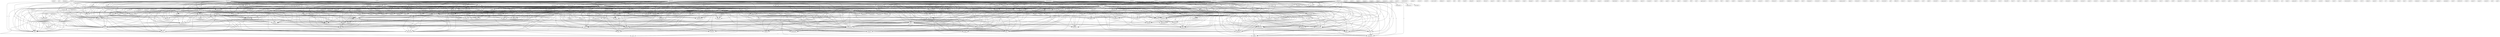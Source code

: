 digraph G {
  spring [ label="spring(1)" ];
  ee [ label="ee(1)" ];
  decision [ label="decision(1)" ];
  population [ label="population(5)" ];
  communal [ label="communal(1)" ];
  cause [ label="cause(1)" ];
  compete [ label="compete(1)" ];
  poverty [ label="poverty(1)" ];
  trade [ label="trade(1)" ];
  lost [ label="lost(2)" ];
  commerce [ label="commerce(1)" ];
  wear [ label="wear(1)" ];
  property [ label="property(2)" ];
  massacred [ label="massacred(2)" ];
  despair [ label="despair(1)" ];
  anything [ label="anything(1)" ];
  returned [ label="returned(1)" ];
  numbering [ label="numbering(1)" ];
  church [ label="church(2)" ];
  power [ label="power(1)" ];
  height [ label="height(1)" ];
  banque [ label="banque(1)" ];
  escape [ label="escape(1)" ];
  refuge [ label="refuge(1)" ];
  contrary [ label="contrary(1)" ];
  rose [ label="rose(1)" ];
  moise [ label="moise(1)" ];
  greece [ label="greece(14)" ];
  nationalism [ label="nationalism(2)" ];
  occupied [ label="occupied(1)" ];
  forced [ label="forced(1)" ];
  suffered [ label="suffered(2)" ];
  flooding [ label="flooding(1)" ];
  territory [ label="territory(3)" ];
  received [ label="received(2)" ];
  turks [ label="turks(1)" ];
  rule [ label="rule(5)" ];
  de [ label="de(2)" ];
  massacre [ label="massacre(3)" ];
  age [ label="age(1)" ];
  system [ label="system(2)" ];
  nd [ label="nd(1)" ];
  war [ label="war(4)" ];
  ix [ label="ix(1)" ];
  paragraph [ label="paragraph(4)" ];
  support [ label="support(2)" ];
  join [ label="join(1)" ];
  went [ label="went(3)" ];
  century [ label="century(13)" ];
  paper [ label="paper(1)" ];
  survived [ label="survived(4)" ];
  emigrate [ label="emigrate(2)" ];
  add [ label="add(1)" ];
  remained [ label="remained(2)" ];
  resist [ label="resist(1)" ];
  la [ label="la(2)" ];
  histoire [ label="histoire(1)" ];
  remainder [ label="remainder(1)" ];
  period [ label="period(1)" ];
  joined [ label="joined(1)" ];
  page [ label="page(10)" ];
  dissertation [ label="dissertation(2)" ];
  read [ label="read(1)" ];
  time [ label="time(2)" ];
  pp [ label="pp(2)" ];
  servir [ label="servir(1)" ];
  edn [ label="edn(1)" ];
  ibid [ label="ibid(5)" ];
  result [ label="result(2)" ];
  hope [ label="hope(1)" ];
  dream [ label="dream(1)" ];
  kingdom [ label="kingdom(1)" ];
  union [ label="union(1)" ];
  persecution [ label="persecution(5)" ];
  effort [ label="effort(1)" ];
  subscription [ label="subscription(1)" ];
  making [ label="making(1)" ];
  army [ label="army(3)" ];
  part [ label="part(1)" ];
  exterminate [ label="exterminate(1)" ];
  bulk [ label="bulk(1)" ];
  leadership [ label="leadership(2)" ];
  took [ label="took(1)" ];
  annihilated [ label="annihilated(1)" ];
  achieve [ label="achieve(1)" ];
  moved [ label="moved(1)" ];
  resurrected [ label="resurrected(1)" ];
  defense [ label="defense(1)" ];
  speros [ label="speros(1)" ];
  invading [ label="invading(1)" ];
  anguish [ label="anguish(1)" ];
  revolting [ label="revolting(1)" ];
  fate [ label="fate(2)" ];
  integrity [ label="integrity(1)" ];
  emergent [ label="emergent(1)" ];
  independence [ label="independence(6)" ];
  dispersal [ label="dispersal(1)" ];
  destroy [ label="destroy(1)" ];
  nationalist [ label="nationalist(3)" ];
  truth [ label="truth(1)" ];
  genocide [ label="genocide(3)" ];
  entry [ label="entry(1)" ];
  resulted [ label="resulted(2)" ];
  achieved [ label="achieved(1)" ];
  self [ label="self(2)" ];
  impression [ label="impression(1)" ];
  fear [ label="fear(1)" ];
  slaughter [ label="slaughter(2)" ];
  cover [ label="cover(1)" ];
  kind [ label="kind(1)" ];
  past [ label="past(2)" ];
  identity [ label="identity(1)" ];
  sfu [ label="sfu(2)" ];
  orthodox [ label="orthodox(3)" ];
  dominated [ label="dominated(1)" ];
  superiority [ label="superiority(1)" ];
  provided [ label="provided(1)" ];
  fortified [ label="fortified(1)" ];
  invited [ label="invited(1)" ];
  flock [ label="flock(1)" ];
  hatred [ label="hatred(2)" ];
  pressure [ label="pressure(1)" ];
  invade [ label="invade(1)" ];
  intervention [ label="intervention(1)" ];
  emphasized [ label="emphasized(1)" ];
  achievement [ label="achievement(1)" ];
  name [ label="name(1)" ];
  pursuit [ label="pursuit(1)" ];
  stimulated [ label="stimulated(2)" ];
  movement [ label="movement(3)" ];
  fact [ label="fact(2)" ];
  millet [ label="millet(1)" ];
  save [ label="save(1)" ];
  hierarchy [ label="hierarchy(1)" ];
  success [ label="success(1)" ];
  left [ label="left(1)" ];
  closed [ label="closed(1)" ];
  ishmael [ label="ishmael(1)" ];
  improve [ label="improve(1)" ];
  alliance [ label="alliance(1)" ];
  yitzchak [ label="yitzchak(3)" ];
  er [ label="er(1)" ];
  samos [ label="samos(1)" ];
  used [ label="used(1)" ];
  instigate [ label="instigate(1)" ];
  rebellion [ label="rebellion(1)" ];
  week [ label="week(1)" ];
  leake [ label="leake(1)" ];
  thrace [ label="thrace(1)" ];
  galante [ label="galante(1)" ];
  end [ label="end(1)" ];
  tripolizza [ label="tripolizza(1)" ];
  ottoman [ label="ottoman(1)" ];
  developed [ label="developed(1)" ];
  fled [ label="fled(3)" ];
  conquest [ label="conquest(1)" ];
  administration [ label="administration(2)" ];
  inclusion [ label="inclusion(1)" ];
  disintegration [ label="disintegration(1)" ];
  scale [ label="scale(1)" ];
  association [ label="association(1)" ];
  rise [ label="rise(1)" ];
  protection [ label="protection(1)" ];
  revolution [ label="revolution(7)" ];
  help [ label="help(1)" ];
  safety [ label="safety(2)" ];
  mainland [ label="mainland(1)" ];
  drive [ label="drive(1)" ];
  settle [ label="settle(1)" ];
  carried [ label="carried(2)" ];
  one [ label="one(2)" ];
  hysteria [ label="hysteria(1)" ];
  landed [ label="landed(1)" ];
  libel [ label="libel(1)" ];
  came [ label="came(1)" ];
  town [ label="town(2)" ];
  respite [ label="respite(1)" ];
  blood [ label="blood(2)" ];
  island [ label="island(4)" ];
  exodus [ label="exodus(1)" ];
  find [ label="find(1)" ];
  life [ label="life(1)" ];
  virgin [ label="virgin(1)" ];
  damage [ label="damage(1)" ];
  soul [ label="soul(1)" ];
  corinthos [ label="corinthos(1)" ];
  pearl [ label="pearl(2)" ];
  prosperity [ label="prosperity(1)" ];
  ritual [ label="ritual(1)" ];
  repression [ label="repression(1)" ];
  victim [ label="victim(1)" ];
  arrived [ label="arrived(1)" ];
  southeastern [ label="southeastern(1)" ];
  influence [ label="influence(1)" ];
  janina [ label="janina(1)" ];
  concluded [ label="concluded(1)" ];
  corfu [ label="corfu(5)" ];
  peace [ label="peace(1)" ];
  murder [ label="murder(1)" ];
  revival [ label="revival(1)" ];
  lived [ label="lived(1)" ];
  hayehudim [ label="hayehudim(1)" ];
  isaac [ label="isaac(1)" ];
  ecole [ label="ecole(1)" ];
  secondaire [ label="secondaire(1)" ];
  epirus [ label="epirus(1)" ];
  occasion [ label="occasion(1)" ];
  desperation [ label="desperation(1)" ];
  come [ label="come(1)" ];
  vidin [ label="vidin(1)" ];
  today [ label="today(2)" ];
  exists [ label="exists(1)" ];
  explosion [ label="explosion(1)" ];
  game [ label="game(1)" ];
  athens [ label="athens(3)" ];
  burial [ label="burial(1)" ];
  ass [ label="ass(1)" ];
  sang [ label="sang(1)" ];
  ordered [ label="ordered(1)" ];
  work [ label="work(1)" ];
  regarded [ label="regarded(1)" ];
  proceeded [ label="proceeded(1)" ];
  mountain [ label="mountain(1)" ];
  serve [ label="serve(1)" ];
  extermination [ label="extermination(2)" ];
  night [ label="night(1)" ];
  berlin [ label="berlin(2)" ];
  romaiko [ label="romaiko(1)" ];
  fell [ label="fell(1)" ];
  way [ label="way(1)" ];
  situation [ label="situation(2)" ];
  ed [ label="ed(1)" ];
  christian [ label="christian(1)" ];
  competition [ label="competition(1)" ];
  ruler [ label="ruler(1)" ];
  appressian [ label="appressian(1)" ];
  disaster [ label="disaster(1)" ];
  erupted [ label="erupted(1)" ];
  brought [ label="brought(1)" ];
  muslim [ label="muslim(2)" ];
  shows [ label="shows(1)" ];
  played [ label="played(1)" ];
  professor [ label="professor(2)" ];
  jubilance [ label="jubilance(1)" ];
  world [ label="world(2)" ];
  terror [ label="terror(1)" ];
  serie [ label="serie(1)" ];
  feel [ label="feel(1)" ];
  community [ label="community(3)" ];
  grece [ label="grece(6)" ];
  cohen [ label="cohen(1)" ];
  sahak [ label="sahak(1)" ];
  jewish [ label="jewish(7)" ];
  sovereign [ label="sovereign(1)" ];
  mingled [ label="mingled(1)" ];
  flow [ label="flow(1)" ];
  flight [ label="flight(1)" ];
  carnage [ label="carnage(1)" ];
  city [ label="city(2)" ];
  semestre [ label="semestre(1)" ];
  uprising [ label="uprising(1)" ];
  started [ label="started(1)" ];
  museum [ label="museum(1)" ];
  lead [ label="lead(1)" ];
  portrait [ label="portrait(1)" ];
  mistra [ label="mistra(1)" ];
  kalamata [ label="kalamata(1)" ];
  paris [ label="paris(7)" ];
  go [ label="go(2)" ];
  russia [ label="russia(1)" ];
  camondo [ label="camondo(1)" ];
  hakedem [ label="hakedem(1)" ];
  ablagon [ label="ablagon(1)" ];
  idea [ label="idea(2)" ];
  deuxieme [ label="deuxieme(1)" ];
  structure [ label="structure(1)" ];
  authority [ label="authority(1)" ];
  september [ label="september(1)" ];
  compensation [ label="compensation(1)" ];
  edgar [ label="edgar(1)" ];
  bucharest [ label="bucharest(1)" ];
  vrachori [ label="vrachori(1)" ];
  shlomo [ label="shlomo(1)" ];
  elia [ label="elia(1)" ];
  exarchate [ label="exarchate(1)" ];
  salonica [ label="salonica(10)" ];
  described [ label="described(1)" ];
  ph [ label="ph(2)" ];
  kibbutz [ label="kibbutz(1)" ];
  skiotis [ label="skiotis(1)" ];
  university [ label="university(4)" ];
  venice [ label="venice(1)" ];
  irregulars [ label="irregulars(1)" ];
  sort [ label="sort(1)" ];
  judah [ label="judah(1)" ];
  kerem [ label="kerem(7)" ];
  greek [ label="greek(11)" ];
  government [ label="government(1)" ];
  incompetence [ label="incompetence(1)" ];
  mob [ label="mob(1)" ];
  sera [ label="sera(1)" ];
  book [ label="book(1)" ];
  zuma [ label="zuma(1)" ];
  empire [ label="empire(12)" ];
  reverend [ label="reverend(1)" ];
  wasn [ label="wasn(1)" ];
  symposium [ label="symposium(1)" ];
  jesus [ label="jesus(1)" ];
  agean [ label="agean(3)" ];
  russian [ label="russian(1)" ];
  rumania [ label="rumania(1)" ];
  december [ label="december(1)" ];
  forget [ label="forget(1)" ];
  etairia [ label="etairia(1)" ];
  jews [ label="jews(4)" ];
  continued [ label="continued(2)" ];
  john [ label="john(2)" ];
  macedonia [ label="macedonia(1)" ];
  patriarch [ label="patriarch(2)" ];
  force [ label="force(1)" ];
  farewell [ label="farewell(1)" ];
  knew [ label="knew(1)" ];
  auschwitz [ label="auschwitz(1)" ];
  case [ label="case(1)" ];
  ohanus [ label="ohanus(1)" ];
  ton [ label="ton(1)" ];
  subject [ label="subject(1)" ];
  article [ label="article(1)" ];
  york [ label="york(5)" ];
  hartley [ label="hartley(3)" ];
  comite [ label="comite(1)" ];
  sultan [ label="sultan(1)" ];
  czar [ label="czar(1)" ];
  izmir [ label="izmir(1)" ];
  larissa [ label="larissa(4)" ];
  everyone [ label="everyone(1)" ];
  preschel [ label="preschel(2)" ];
  armenia [ label="armenia(1)" ];
  press [ label="press(1)" ];
  istanbul [ label="istanbul(3)" ];
  culture [ label="culture(1)" ];
  austria [ label="austria(1)" ];
  agona [ label="agona(1)" ];
  history [ label="history(3)" ];
  hadorot [ label="hadorot(1)" ];
  albania [ label="albania(1)" ];
  turkic [ label="turkic(1)" ];
  morin [ label="morin(1)" ];
  seuil [ label="seuil(1)" ];
  attica [ label="attica(1)" ];
  haachronim [ label="haachronim(1)" ];
  aiu [ label="aiu(4)" ];
  kata [ label="kata(1)" ];
  outline [ label="outline(1)" ];
  chief [ label="chief(1)" ];
  raybaud [ label="raybaud(1)" ];
  selonica [ label="selonica(1)" ];
  micheal [ label="micheal(1)" ];
  leon [ label="leon(1)" ];
  ottoman [ label="ottoman(4)" ];
  izmir [ label="izmir(2)" ];
  horror [ label="horror(1)" ];
  morea [ label="morea(3)" ];
  turk [ label="turk(1)" ];
  peter [ label="peter(1)" ];
  martin [ label="martin(1)" ];
  paul [ label="paul(1)" ];
  stanford [ label="stanford(1)" ];
  police [ label="police(1)" ];
  rodrigue [ label="rodrigue(1)" ];
  jewry [ label="jewry(1)" ];
  serdar [ label="serdar(2)" ];
  comitacis [ label="comitacis(1)" ];
  russia [ label="russia(2)" ];
  era [ label="era(1)" ];
  europe [ label="europe(9)" ];
  vebeartzot [ label="vebeartzot(1)" ];
  ej [ label="ej(1)" ];
  treaty [ label="treaty(1)" ];
  edirne [ label="edirne(1)" ];
  peninsula [ label="peninsula(1)" ];
  rev [ label="rev(2)" ];
  hebrew [ label="hebrew(1)" ];
  amnesia [ label="amnesia(1)" ];
  source [ label="source(2)" ];
  bulgaria [ label="bulgaria(1)" ];
  immigration [ label="immigration(2)" ];
  canea [ label="canea(1)" ];
  uucp [ label="uucp(1)" ];
  transmission [ label="transmission(1)" ];
  turkish [ label="turkish(1)" ];
  lahoma [ label="lahoma(1)" ];
  corlu [ label="corlu(1)" ];
  argic [ label="argic(2)" ];
  edirne [ label="edirne(1)" ];
  turkiye [ label="turkiye(1)" ];
  guerre [ label="guerre(1)" ];
  shaw [ label="shaw(1)" ];
  re [ label="re(1)" ];
  jerusalem [ label="jerusalem(1)" ];
  korot [ label="korot(1)" ];
  baiu [ label="baiu(1)" ];
  march [ label="march(1)" ];
  semitism [ label="semitism(1)" ];
  yoannina [ label="yoannina(1)" ];
  prince [ label="prince(1)" ];
  republic [ label="republic(1)" ];
  wallachia [ label="wallachia(3)" ];
  president [ label="president(1)" ];
  crete [ label="crete(1)" ];
  moldavia [ label="moldavia(4)" ];
  writes [ label="writes(1)" ];
  sparta [ label="sparta(1)" ];
  august [ label="august(1)" ];
  maxime [ label="maxime(1)" ];
  see [ label="see(1)" ];
  june [ label="june(2)" ];
  population -> communal [ label="2" ];
  population -> cause [ label="1" ];
  population -> compete [ label="2" ];
  population -> poverty [ label="2" ];
  population -> trade [ label="2" ];
  population -> lost [ label="1" ];
  population -> commerce [ label="2" ];
  population -> wear [ label="1" ];
  population -> property [ label="2" ];
  population -> massacred [ label="2" ];
  population -> despair [ label="1" ];
  population -> anything [ label="1" ];
  population -> returned [ label="2" ];
  population -> numbering [ label="1" ];
  greece -> nationalism [ label="1" ];
  greece -> occupied [ label="1" ];
  greece -> forced [ label="1" ];
  greece -> suffered [ label="2" ];
  greece -> flooding [ label="1" ];
  greece -> territory [ label="1" ];
  greece -> received [ label="1" ];
  greece -> turks [ label="2" ];
  greece -> rule [ label="2" ];
  greece -> de [ label="1" ];
  greece -> massacre [ label="2" ];
  greece -> age [ label="1" ];
  greece -> system [ label="1" ];
  greece -> nd [ label="1" ];
  greece -> war [ label="1" ];
  greece -> ix [ label="3" ];
  greece -> paragraph [ label="1" ];
  greece -> support [ label="1" ];
  greece -> join [ label="1" ];
  greece -> went [ label="1" ];
  greece -> century [ label="2" ];
  greece -> paper [ label="3" ];
  greece -> survived [ label="1" ];
  greece -> emigrate [ label="2" ];
  greece -> add [ label="1" ];
  greece -> remained [ label="1" ];
  greece -> resist [ label="1" ];
  greece -> la [ label="1" ];
  greece -> histoire [ label="1" ];
  greece -> remainder [ label="1" ];
  greece -> period [ label="1" ];
  greece -> joined [ label="1" ];
  greece -> page [ label="2" ];
  greece -> dissertation [ label="2" ];
  greece -> read [ label="1" ];
  greece -> time [ label="1" ];
  greece -> pp [ label="4" ];
  greece -> servir [ label="1" ];
  greece -> edn [ label="1" ];
  greece -> ibid [ label="3" ];
  greece -> result [ label="1" ];
  greece -> hope [ label="1" ];
  greece -> dream [ label="1" ];
  greece -> kingdom [ label="1" ];
  greece -> union [ label="1" ];
  greece -> persecution [ label="2" ];
  greece -> effort [ label="1" ];
  army -> part [ label="1" ];
  army -> exterminate [ label="1" ];
  army -> bulk [ label="1" ];
  army -> leadership [ label="1" ];
  army -> took [ label="1" ];
  army -> annihilated [ label="1" ];
  invading -> anguish [ label="1" ];
  invading -> revolting [ label="1" ];
  invading -> fate [ label="1" ];
  invading -> integrity [ label="1" ];
  invading -> emergent [ label="1" ];
  invading -> independence [ label="1" ];
  invading -> dispersal [ label="1" ];
  invading -> destroy [ label="1" ];
  invading -> nationalist [ label="1" ];
  invading -> truth [ label="1" ];
  invading -> support [ label="1" ];
  invading -> genocide [ label="1" ];
  invading -> entry [ label="1" ];
  invading -> century [ label="1" ];
  invading -> survived [ label="1" ];
  invading -> remained [ label="1" ];
  invading -> resulted [ label="1" ];
  invading -> page [ label="1" ];
  invading -> achieved [ label="1" ];
  invading -> massacred [ label="1" ];
  invading -> self [ label="1" ];
  invading -> impression [ label="1" ];
  invading -> fear [ label="1" ];
  invading -> slaughter [ label="1" ];
  invading -> cover [ label="1" ];
  invading -> kind [ label="1" ];
  nationalism -> past [ label="1" ];
  nationalism -> century [ label="1" ];
  nationalism -> add [ label="1" ];
  nationalism -> identity [ label="1" ];
  nationalism -> hope [ label="1" ];
  nationalism -> dream [ label="1" ];
  nationalism -> kingdom [ label="1" ];
  nationalism -> union [ label="1" ];
  orthodox -> dominated [ label="2" ];
  orthodox -> superiority [ label="2" ];
  orthodox -> provided [ label="2" ];
  orthodox -> fortified [ label="2" ];
  orthodox -> rule [ label="1" ];
  orthodox -> invited [ label="1" ];
  orthodox -> flock [ label="1" ];
  orthodox -> independence [ label="2" ];
  orthodox -> hatred [ label="2" ];
  orthodox -> nationalist [ label="2" ];
  orthodox -> pressure [ label="2" ];
  orthodox -> invade [ label="1" ];
  orthodox -> intervention [ label="2" ];
  orthodox -> emphasized [ label="2" ];
  orthodox -> achievement [ label="2" ];
  orthodox -> name [ label="1" ];
  orthodox -> page [ label="2" ];
  orthodox -> pursuit [ label="2" ];
  orthodox -> stimulated [ label="2" ];
  orthodox -> movement [ label="2" ];
  orthodox -> fact [ label="2" ];
  orthodox -> millet [ label="2" ];
  orthodox -> save [ label="1" ];
  orthodox -> hierarchy [ label="2" ];
  orthodox -> success [ label="2" ];
  yitzchak -> forced [ label="1" ];
  yitzchak -> flooding [ label="1" ];
  yitzchak -> received [ label="1" ];
  yitzchak -> de [ label="1" ];
  yitzchak -> ix [ label="1" ];
  yitzchak -> er [ label="1" ];
  yitzchak -> paper [ label="1" ];
  yitzchak -> survived [ label="1" ];
  yitzchak -> emigrate [ label="1" ];
  yitzchak -> la [ label="1" ];
  yitzchak -> histoire [ label="1" ];
  yitzchak -> joined [ label="1" ];
  yitzchak -> page [ label="1" ];
  yitzchak -> servir [ label="1" ];
  yitzchak -> ibid [ label="2" ];
  yitzchak -> result [ label="1" ];
  yitzchak -> persecution [ label="1" ];
  used -> anguish [ label="1" ];
  used -> destroy [ label="1" ];
  used -> truth [ label="1" ];
  used -> entry [ label="1" ];
  used -> instigate [ label="1" ];
  used -> resulted [ label="1" ];
  used -> movement [ label="1" ];
  used -> self [ label="1" ];
  used -> rebellion [ label="1" ];
  used -> impression [ label="1" ];
  used -> cover [ label="1" ];
  galante -> forced [ label="1" ];
  galante -> end [ label="1" ];
  galante -> flooding [ label="1" ];
  galante -> received [ label="1" ];
  galante -> de [ label="1" ];
  galante -> survived [ label="1" ];
  galante -> emigrate [ label="1" ];
  galante -> la [ label="1" ];
  galante -> histoire [ label="1" ];
  galante -> joined [ label="1" ];
  galante -> page [ label="1" ];
  galante -> servir [ label="1" ];
  galante -> result [ label="1" ];
  galante -> persecution [ label="1" ];
  ottoman -> forced [ label="2" ];
  ottoman -> developed [ label="1" ];
  ottoman -> suffered [ label="2" ];
  ottoman -> fled [ label="2" ];
  ottoman -> revolting [ label="1" ];
  ottoman -> flooding [ label="2" ];
  ottoman -> territory [ label="3" ];
  ottoman -> received [ label="2" ];
  ottoman -> conquest [ label="1" ];
  ottoman -> exterminate [ label="1" ];
  ottoman -> fate [ label="1" ];
  ottoman -> integrity [ label="1" ];
  ottoman -> rule [ label="5" ];
  ottoman -> de [ label="2" ];
  ottoman -> administration [ label="1" ];
  ottoman -> emergent [ label="1" ];
  ottoman -> invited [ label="2" ];
  ottoman -> flock [ label="2" ];
  ottoman -> independence [ label="1" ];
  ottoman -> inclusion [ label="1" ];
  ottoman -> disintegration [ label="2" ];
  ottoman -> scale [ label="1" ];
  ottoman -> dispersal [ label="1" ];
  ottoman -> association [ label="1" ];
  ottoman -> massacre [ label="1" ];
  ottoman -> nationalist [ label="1" ];
  ottoman -> leadership [ label="1" ];
  ottoman -> invade [ label="2" ];
  ottoman -> rise [ label="1" ];
  ottoman -> lost [ label="1" ];
  ottoman -> war [ label="1" ];
  ottoman -> protection [ label="1" ];
  ottoman -> ix [ label="1" ];
  ottoman -> paragraph [ label="2" ];
  ottoman -> revolution [ label="1" ];
  ottoman -> support [ label="2" ];
  ottoman -> join [ label="1" ];
  ottoman -> genocide [ label="1" ];
  ottoman -> help [ label="1" ];
  ottoman -> safety [ label="1" ];
  ottoman -> went [ label="3" ];
  ottoman -> century [ label="5" ];
  ottoman -> paper [ label="1" ];
  ottoman -> survived [ label="5" ];
  ottoman -> emigrate [ label="3" ];
  ottoman -> remained [ label="2" ];
  ottoman -> mainland [ label="1" ];
  ottoman -> drive [ label="1" ];
  ottoman -> settle [ label="1" ];
  ottoman -> la [ label="2" ];
  ottoman -> histoire [ label="2" ];
  ottoman -> remainder [ label="1" ];
  ottoman -> resulted [ label="1" ];
  ottoman -> carried [ label="2" ];
  ottoman -> joined [ label="2" ];
  ottoman -> name [ label="2" ];
  ottoman -> page [ label="7" ];
  ottoman -> one [ label="1" ];
  ottoman -> achieved [ label="1" ];
  ottoman -> hysteria [ label="1" ];
  ottoman -> massacred [ label="2" ];
  ottoman -> pp [ label="3" ];
  ottoman -> servir [ label="2" ];
  ottoman -> stimulated [ label="1" ];
  ottoman -> movement [ label="1" ];
  ottoman -> ibid [ label="1" ];
  ottoman -> landed [ label="1" ];
  ottoman -> fear [ label="1" ];
  ottoman -> libel [ label="1" ];
  ottoman -> result [ label="3" ];
  ottoman -> came [ label="1" ];
  ottoman -> town [ label="1" ];
  ottoman -> respite [ label="1" ];
  ottoman -> save [ label="2" ];
  ottoman -> blood [ label="1" ];
  ottoman -> island [ label="1" ];
  ottoman -> slaughter [ label="1" ];
  ottoman -> persecution [ label="3" ];
  ottoman -> exodus [ label="1" ];
  ottoman -> effort [ label="1" ];
  ottoman -> find [ label="1" ];
  ottoman -> kind [ label="1" ];
  ottoman -> life [ label="1" ];
  occupied -> compete [ label="1" ];
  occupied -> poverty [ label="1" ];
  occupied -> trade [ label="1" ];
  occupied -> commerce [ label="1" ];
  occupied -> property [ label="1" ];
  occupied -> massacred [ label="1" ];
  occupied -> island [ label="1" ];
  occupied -> returned [ label="1" ];
  southeastern -> end [ label="1" ];
  southeastern -> fortified [ label="1" ];
  southeastern -> revolting [ label="1" ];
  southeastern -> flooding [ label="1" ];
  southeastern -> received [ label="1" ];
  southeastern -> fate [ label="1" ];
  southeastern -> integrity [ label="1" ];
  southeastern -> de [ label="1" ];
  southeastern -> emergent [ label="1" ];
  southeastern -> independence [ label="2" ];
  southeastern -> inclusion [ label="1" ];
  southeastern -> scale [ label="1" ];
  southeastern -> dispersal [ label="1" ];
  southeastern -> hatred [ label="1" ];
  southeastern -> nationalist [ label="2" ];
  southeastern -> pressure [ label="1" ];
  southeastern -> protection [ label="1" ];
  southeastern -> paragraph [ label="2" ];
  southeastern -> support [ label="1" ];
  southeastern -> genocide [ label="1" ];
  southeastern -> century [ label="2" ];
  southeastern -> survived [ label="2" ];
  southeastern -> intervention [ label="1" ];
  southeastern -> emphasized [ label="1" ];
  southeastern -> emigrate [ label="1" ];
  southeastern -> remained [ label="1" ];
  southeastern -> achievement [ label="1" ];
  southeastern -> la [ label="1" ];
  southeastern -> histoire [ label="1" ];
  southeastern -> resulted [ label="1" ];
  southeastern -> carried [ label="1" ];
  southeastern -> joined [ label="1" ];
  southeastern -> page [ label="5" ];
  southeastern -> achieved [ label="1" ];
  southeastern -> hysteria [ label="1" ];
  southeastern -> massacred [ label="1" ];
  southeastern -> pp [ label="2" ];
  southeastern -> servir [ label="1" ];
  southeastern -> pursuit [ label="1" ];
  southeastern -> stimulated [ label="2" ];
  southeastern -> movement [ label="2" ];
  southeastern -> fear [ label="1" ];
  southeastern -> fact [ label="1" ];
  southeastern -> libel [ label="1" ];
  southeastern -> result [ label="1" ];
  southeastern -> millet [ label="1" ];
  southeastern -> blood [ label="1" ];
  southeastern -> hierarchy [ label="1" ];
  southeastern -> slaughter [ label="1" ];
  southeastern -> success [ label="1" ];
  southeastern -> persecution [ label="1" ];
  southeastern -> kind [ label="1" ];
  corfu -> suffered [ label="1" ];
  corfu -> fled [ label="1" ];
  corfu -> territory [ label="1" ];
  corfu -> rule [ label="1" ];
  corfu -> peace [ label="1" ];
  corfu -> massacre [ label="1" ];
  corfu -> war [ label="1" ];
  corfu -> century [ label="2" ];
  corfu -> emigrate [ label="1" ];
  corfu -> remained [ label="1" ];
  corfu -> murder [ label="1" ];
  corfu -> remainder [ label="1" ];
  corfu -> dissertation [ label="2" ];
  corfu -> revival [ label="1" ];
  corfu -> lived [ label="1" ];
  corfu -> island [ label="1" ];
  corfu -> persecution [ label="2" ];
  suffered -> territory [ label="1" ];
  suffered -> rule [ label="1" ];
  suffered -> massacre [ label="1" ];
  suffered -> support [ label="1" ];
  suffered -> emigrate [ label="1" ];
  suffered -> persecution [ label="1" ];
  fled -> rule [ label="2" ];
  fled -> peace [ label="2" ];
  fled -> rise [ label="1" ];
  fled -> safety [ label="1" ];
  fled -> century [ label="3" ];
  fled -> one [ label="1" ];
  fled -> desperation [ label="1" ];
  fled -> lived [ label="2" ];
  fled -> island [ label="2" ];
  fled -> life [ label="1" ];
  today -> hatred [ label="1" ];
  today -> exists [ label="1" ];
  today -> explosion [ label="1" ];
  territory -> leadership [ label="1" ];
  territory -> help [ label="1" ];
  territory -> went [ label="1" ];
  territory -> drive [ label="1" ];
  territory -> carried [ label="1" ];
  territory -> result [ label="1" ];
  territory -> respite [ label="1" ];
  athens -> massacre [ label="1" ];
  athens -> war [ label="1" ];
  athens -> ix [ label="3" ];
  athens -> century [ label="1" ];
  athens -> paper [ label="2" ];
  athens -> emigrate [ label="1" ];
  athens -> remained [ label="1" ];
  athens -> remainder [ label="1" ];
  athens -> page [ label="1" ];
  athens -> pp [ label="2" ];
  athens -> ibid [ label="2" ];
  athens -> persecution [ label="1" ];
  received -> burial [ label="1" ];
  received -> survived [ label="1" ];
  received -> ass [ label="1" ];
  received -> la [ label="1" ];
  received -> histoire [ label="1" ];
  received -> joined [ label="1" ];
  received -> pp [ label="1" ];
  received -> servir [ label="1" ];
  received -> persecution [ label="1" ];
  fate -> emergent [ label="1" ];
  fate -> nationalist [ label="1" ];
  turks -> administration [ label="1" ];
  turks -> bulk [ label="1" ];
  turks -> association [ label="1" ];
  turks -> massacre [ label="2" ];
  turks -> system [ label="1" ];
  turks -> leadership [ label="1" ];
  turks -> ordered [ label="1" ];
  turks -> work [ label="1" ];
  turks -> resist [ label="1" ];
  turks -> regarded [ label="2" ];
  turks -> exists [ label="1" ];
  turks -> period [ label="2" ];
  turks -> proceeded [ label="1" ];
  turks -> time [ label="2" ];
  turks -> massacred [ label="2" ];
  turks -> annihilated [ label="1" ];
  turks -> mountain [ label="1" ];
  turks -> serve [ label="1" ];
  turks -> extermination [ label="1" ];
  berlin -> independence [ label="1" ];
  berlin -> inclusion [ label="1" ];
  berlin -> dispersal [ label="1" ];
  berlin -> protection [ label="1" ];
  berlin -> paragraph [ label="1" ];
  berlin -> genocide [ label="1" ];
  berlin -> century [ label="1" ];
  berlin -> survived [ label="1" ];
  berlin -> achieved [ label="1" ];
  berlin -> hysteria [ label="1" ];
  berlin -> massacred [ label="1" ];
  berlin -> stimulated [ label="1" ];
  berlin -> movement [ label="1" ];
  berlin -> libel [ label="1" ];
  berlin -> blood [ label="1" ];
  berlin -> slaughter [ label="1" ];
  berlin -> kind [ label="1" ];
  rule -> join [ label="1" ];
  rule -> went [ label="1" ];
  rule -> century [ label="1" ];
  rule -> effort [ label="1" ];
  administration -> situation [ label="1" ];
  administration -> massacred [ label="1" ];
  past -> ed [ label="1" ];
  christian -> independence [ label="3" ];
  christian -> inclusion [ label="1" ];
  christian -> scale [ label="1" ];
  christian -> dispersal [ label="1" ];
  christian -> hatred [ label="2" ];
  christian -> age [ label="1" ];
  christian -> nationalist [ label="3" ];
  christian -> pressure [ label="2" ];
  christian -> protection [ label="1" ];
  christian -> competition [ label="1" ];
  christian -> paragraph [ label="1" ];
  christian -> support [ label="1" ];
  christian -> genocide [ label="1" ];
  christian -> century [ label="2" ];
  christian -> survived [ label="1" ];
  christian -> ruler [ label="1" ];
  christian -> intervention [ label="2" ];
  christian -> emphasized [ label="2" ];
  christian -> add [ label="1" ];
  christian -> remained [ label="1" ];
  christian -> achievement [ label="2" ];
  christian -> resulted [ label="1" ];
  christian -> carried [ label="1" ];
  christian -> page [ label="4" ];
  christian -> achieved [ label="1" ];
  christian -> hysteria [ label="1" ];
  christian -> massacred [ label="1" ];
  christian -> pursuit [ label="2" ];
  christian -> stimulated [ label="3" ];
  christian -> movement [ label="3" ];
  christian -> fear [ label="1" ];
  christian -> fact [ label="2" ];
  christian -> libel [ label="1" ];
  christian -> identity [ label="1" ];
  christian -> hope [ label="1" ];
  christian -> millet [ label="2" ];
  christian -> dream [ label="1" ];
  christian -> blood [ label="1" ];
  christian -> kingdom [ label="1" ];
  christian -> hierarchy [ label="2" ];
  christian -> slaughter [ label="1" ];
  christian -> success [ label="2" ];
  christian -> union [ label="1" ];
  christian -> kind [ label="1" ];
  independence -> dispersal [ label="1" ];
  independence -> hatred [ label="3" ];
  independence -> nationalist [ label="3" ];
  independence -> disaster [ label="1" ];
  independence -> revolution [ label="1" ];
  independence -> survived [ label="2" ];
  independence -> emphasized [ label="3" ];
  independence -> emigrate [ label="1" ];
  independence -> achievement [ label="3" ];
  independence -> erupted [ label="1" ];
  independence -> la [ label="1" ];
  independence -> histoire [ label="1" ];
  independence -> joined [ label="1" ];
  independence -> page [ label="4" ];
  independence -> brought [ label="1" ];
  independence -> massacred [ label="1" ];
  independence -> pp [ label="1" ];
  independence -> servir [ label="1" ];
  independence -> pursuit [ label="3" ];
  independence -> result [ label="1" ];
  independence -> slaughter [ label="1" ];
  independence -> persecution [ label="1" ];
  independence -> kind [ label="1" ];
  muslim -> inclusion [ label="2" ];
  muslim -> scale [ label="2" ];
  muslim -> dispersal [ label="1" ];
  muslim -> nationalist [ label="2" ];
  muslim -> shows [ label="1" ];
  muslim -> protection [ label="2" ];
  muslim -> paragraph [ label="2" ];
  muslim -> revolution [ label="1" ];
  muslim -> support [ label="2" ];
  muslim -> genocide [ label="1" ];
  muslim -> century [ label="1" ];
  muslim -> survived [ label="1" ];
  muslim -> remained [ label="2" ];
  muslim -> instigate [ label="1" ];
  muslim -> resulted [ label="3" ];
  muslim -> carried [ label="2" ];
  muslim -> page [ label="3" ];
  muslim -> achieved [ label="1" ];
  muslim -> hysteria [ label="2" ];
  muslim -> massacred [ label="2" ];
  muslim -> stimulated [ label="2" ];
  muslim -> movement [ label="2" ];
  muslim -> rebellion [ label="1" ];
  muslim -> fear [ label="2" ];
  muslim -> libel [ label="2" ];
  muslim -> blood [ label="2" ];
  muslim -> slaughter [ label="1" ];
  muslim -> played [ label="1" ];
  muslim -> numbering [ label="1" ];
  muslim -> kind [ label="1" ];
  professor -> jubilance [ label="1" ];
  professor -> world [ label="1" ];
  hatred -> pursuit [ label="1" ];
  community -> er [ label="1" ];
  community -> century [ label="1" ];
  community -> pp [ label="2" ];
  community -> ibid [ label="1" ];
  grece -> er [ label="5" ];
  grece -> survived [ label="1" ];
  grece -> emigrate [ label="1" ];
  grece -> la [ label="1" ];
  grece -> histoire [ label="1" ];
  grece -> joined [ label="1" ];
  grece -> page [ label="1" ];
  grece -> servir [ label="1" ];
  grece -> ibid [ label="5" ];
  grece -> result [ label="1" ];
  massacre -> emigrate [ label="1" ];
  jewish -> nationalist [ label="1" ];
  jewish -> disaster [ label="1" ];
  jewish -> sovereign [ label="1" ];
  jewish -> rise [ label="1" ];
  jewish -> lost [ label="2" ];
  jewish -> commerce [ label="2" ];
  jewish -> protection [ label="3" ];
  jewish -> ix [ label="1" ];
  jewish -> paragraph [ label="5" ];
  jewish -> revolution [ label="1" ];
  jewish -> mingled [ label="1" ];
  jewish -> er [ label="1" ];
  jewish -> support [ label="1" ];
  jewish -> join [ label="1" ];
  jewish -> genocide [ label="1" ];
  jewish -> wear [ label="1" ];
  jewish -> went [ label="1" ];
  jewish -> century [ label="3" ];
  jewish -> paper [ label="1" ];
  jewish -> survived [ label="4" ];
  jewish -> flow [ label="1" ];
  jewish -> emigrate [ label="2" ];
  jewish -> ass [ label="1" ];
  jewish -> remained [ label="1" ];
  jewish -> property [ label="2" ];
  jewish -> settle [ label="1" ];
  jewish -> erupted [ label="1" ];
  jewish -> la [ label="2" ];
  jewish -> histoire [ label="2" ];
  jewish -> resulted [ label="1" ];
  jewish -> carried [ label="1" ];
  jewish -> joined [ label="2" ];
  jewish -> page [ label="8" ];
  jewish -> flight [ label="1" ];
  jewish -> one [ label="1" ];
  jewish -> achieved [ label="1" ];
  jewish -> brought [ label="1" ];
  jewish -> hysteria [ label="3" ];
  jewish -> massacred [ label="3" ];
  jewish -> pp [ label="5" ];
  jewish -> servir [ label="2" ];
  jewish -> stimulated [ label="3" ];
  jewish -> movement [ label="3" ];
  jewish -> carnage [ label="1" ];
  jewish -> ibid [ label="2" ];
  jewish -> fear [ label="1" ];
  jewish -> libel [ label="3" ];
  jewish -> result [ label="2" ];
  jewish -> despair [ label="1" ];
  jewish -> anything [ label="1" ];
  jewish -> blood [ label="4" ];
  jewish -> island [ label="2" ];
  jewish -> slaughter [ label="1" ];
  jewish -> persecution [ label="3" ];
  jewish -> effort [ label="1" ];
  jewish -> returned [ label="2" ];
  jewish -> city [ label="2" ];
  jewish -> kind [ label="1" ];
  jewish -> life [ label="1" ];
  nationalist -> emphasized [ label="1" ];
  nationalist -> uprising [ label="1" ];
  nationalist -> started [ label="1" ];
  nationalist -> pursuit [ label="1" ];
  nationalist -> movement [ label="1" ];
  nationalist -> lived [ label="1" ];
  system -> ix [ label="1" ];
  system -> paper [ label="1" ];
  system -> pp [ label="1" ];
  system -> ibid [ label="1" ];
  leadership -> annihilated [ label="1" ];
  paris -> genocide [ label="1" ];
  paris -> century [ label="2" ];
  paris -> survived [ label="2" ];
  paris -> emigrate [ label="1" ];
  paris -> go [ label="2" ];
  paris -> la [ label="1" ];
  paris -> histoire [ label="1" ];
  paris -> joined [ label="1" ];
  paris -> page [ label="2" ];
  paris -> achieved [ label="1" ];
  paris -> massacred [ label="1" ];
  paris -> pp [ label="2" ];
  paris -> servir [ label="1" ];
  paris -> result [ label="1" ];
  paris -> slaughter [ label="1" ];
  paris -> persecution [ label="1" ];
  paris -> kind [ label="1" ];
  russia -> join [ label="1" ];
  russia -> genocide [ label="1" ];
  russia -> went [ label="2" ];
  russia -> century [ label="1" ];
  russia -> survived [ label="1" ];
  russia -> page [ label="1" ];
  russia -> achieved [ label="1" ];
  russia -> massacred [ label="1" ];
  russia -> result [ label="1" ];
  russia -> came [ label="1" ];
  russia -> respite [ label="1" ];
  russia -> slaughter [ label="1" ];
  russia -> effort [ label="1" ];
  russia -> kind [ label="1" ];
  lost -> wear [ label="1" ];
  lost -> landed [ label="1" ];
  lost -> despair [ label="1" ];
  lost -> anything [ label="1" ];
  situation -> entry [ label="1" ];
  situation -> self [ label="1" ];
  situation -> impression [ label="1" ];
  situation -> cover [ label="1" ];
  war -> revolution [ label="1" ];
  war -> emigrate [ label="1" ];
  war -> remained [ label="1" ];
  war -> erupted [ label="1" ];
  war -> brought [ label="1" ];
  war -> landed [ label="1" ];
  war -> persecution [ label="1" ];
  war -> extermination [ label="1" ];
  paragraph -> support [ label="1" ];
  paragraph -> property [ label="1" ];
  paragraph -> hysteria [ label="1" ];
  paragraph -> massacred [ label="1" ];
  paragraph -> stimulated [ label="1" ];
  paragraph -> movement [ label="1" ];
  paragraph -> libel [ label="1" ];
  paragraph -> blood [ label="1" ];
  paragraph -> island [ label="1" ];
  paragraph -> returned [ label="1" ];
  salonica -> er [ label="1" ];
  salonica -> entry [ label="2" ];
  salonica -> century [ label="3" ];
  salonica -> described [ label="2" ];
  salonica -> emigrate [ label="1" ];
  salonica -> remained [ label="1" ];
  salonica -> resist [ label="1" ];
  salonica -> remainder [ label="1" ];
  salonica -> pp [ label="3" ];
  salonica -> self [ label="2" ];
  salonica -> ibid [ label="1" ];
  salonica -> impression [ label="2" ];
  salonica -> cover [ label="2" ];
  salonica -> persecution [ label="1" ];
  salonica -> exodus [ label="1" ];
  revolution -> safety [ label="1" ];
  revolution -> went [ label="1" ];
  revolution -> century [ label="1" ];
  revolution -> add [ label="1" ];
  revolution -> mainland [ label="1" ];
  revolution -> erupted [ label="1" ];
  revolution -> time [ label="1" ];
  revolution -> massacred [ label="1" ];
  revolution -> self [ label="1" ];
  revolution -> hope [ label="1" ];
  revolution -> town [ label="1" ];
  revolution -> dream [ label="1" ];
  revolution -> kingdom [ label="1" ];
  revolution -> island [ label="1" ];
  revolution -> union [ label="1" ];
  revolution -> find [ label="1" ];
  revolution -> numbering [ label="1" ];
  university -> paper [ label="1" ];
  university -> dissertation [ label="2" ];
  university -> pp [ label="1" ];
  university -> ibid [ label="1" ];
  support -> fear [ label="1" ];
  kerem -> paper [ label="3" ];
  kerem -> survived [ label="1" ];
  kerem -> emigrate [ label="1" ];
  kerem -> la [ label="1" ];
  kerem -> histoire [ label="1" ];
  kerem -> joined [ label="1" ];
  kerem -> page [ label="1" ];
  kerem -> servir [ label="1" ];
  kerem -> ibid [ label="6" ];
  kerem -> result [ label="1" ];
  kerem -> persecution [ label="1" ];
  greek -> safety [ label="2" ];
  greek -> went [ label="3" ];
  greek -> century [ label="4" ];
  greek -> government [ label="1" ];
  greek -> intervention [ label="2" ];
  greek -> emphasized [ label="2" ];
  greek -> emigrate [ label="1" ];
  greek -> ass [ label="1" ];
  greek -> add [ label="2" ];
  greek -> remained [ label="1" ];
  greek -> uprising [ label="1" ];
  greek -> mainland [ label="2" ];
  greek -> resist [ label="1" ];
  greek -> achievement [ label="2" ];
  greek -> property [ label="1" ];
  greek -> started [ label="1" ];
  greek -> erupted [ label="1" ];
  greek -> remainder [ label="1" ];
  greek -> incompetence [ label="1" ];
  greek -> page [ label="4" ];
  greek -> ed [ label="1" ];
  greek -> time [ label="1" ];
  greek -> brought [ label="1" ];
  greek -> massacred [ label="2" ];
  greek -> pursuit [ label="2" ];
  greek -> stimulated [ label="2" ];
  greek -> annihilated [ label="1" ];
  greek -> movement [ label="3" ];
  greek -> self [ label="1" ];
  greek -> landed [ label="1" ];
  greek -> fact [ label="2" ];
  greek -> hope [ label="2" ];
  greek -> town [ label="2" ];
  greek -> millet [ label="2" ];
  greek -> mob [ label="1" ];
  greek -> dream [ label="2" ];
  greek -> kingdom [ label="2" ];
  greek -> hierarchy [ label="2" ];
  greek -> lived [ label="2" ];
  greek -> island [ label="4" ];
  greek -> success [ label="2" ];
  greek -> union [ label="2" ];
  greek -> persecution [ label="1" ];
  greek -> exodus [ label="1" ];
  greek -> effort [ label="1" ];
  greek -> returned [ label="1" ];
  greek -> city [ label="1" ];
  greek -> find [ label="2" ];
  greek -> numbering [ label="1" ];
  greek -> explosion [ label="1" ];
  genocide -> century [ label="2" ];
  genocide -> survived [ label="1" ];
  genocide -> sera [ label="1" ];
  genocide -> book [ label="1" ];
  genocide -> page [ label="1" ];
  genocide -> achieved [ label="1" ];
  genocide -> massacred [ label="1" ];
  genocide -> zuma [ label="1" ];
  genocide -> slaughter [ label="1" ];
  genocide -> kind [ label="1" ];
  empire -> safety [ label="1" ];
  empire -> went [ label="1" ];
  empire -> century [ label="2" ];
  empire -> paper [ label="1" ];
  empire -> survived [ label="4" ];
  empire -> emigrate [ label="3" ];
  empire -> remained [ label="1" ];
  empire -> mainland [ label="1" ];
  empire -> la [ label="3" ];
  empire -> histoire [ label="3" ];
  empire -> resulted [ label="1" ];
  empire -> carried [ label="1" ];
  empire -> joined [ label="3" ];
  empire -> name [ label="1" ];
  empire -> page [ label="6" ];
  empire -> achieved [ label="1" ];
  empire -> hysteria [ label="1" ];
  empire -> massacred [ label="1" ];
  empire -> pp [ label="4" ];
  empire -> servir [ label="3" ];
  empire -> stimulated [ label="1" ];
  empire -> movement [ label="1" ];
  empire -> ibid [ label="1" ];
  empire -> landed [ label="1" ];
  empire -> fear [ label="1" ];
  empire -> libel [ label="1" ];
  empire -> result [ label="3" ];
  empire -> town [ label="1" ];
  empire -> save [ label="1" ];
  empire -> blood [ label="1" ];
  empire -> island [ label="1" ];
  empire -> slaughter [ label="1" ];
  empire -> persecution [ label="3" ];
  empire -> find [ label="1" ];
  empire -> kind [ label="1" ];
  safety -> wasn [ label="1" ];
  safety -> massacred [ label="1" ];
  agean -> went [ label="1" ];
  agean -> century [ label="1" ];
  agean -> survived [ label="1" ];
  agean -> mainland [ label="1" ];
  agean -> page [ label="1" ];
  agean -> one [ label="1" ];
  agean -> town [ label="1" ];
  agean -> island [ label="1" ];
  agean -> find [ label="1" ];
  agean -> life [ label="1" ];
  world -> landed [ label="1" ];
  went -> mainland [ label="1" ];
  went -> town [ label="1" ];
  went -> respite [ label="1" ];
  went -> island [ label="1" ];
  went -> find [ label="1" ];
  century -> paper [ label="1" ];
  century -> survived [ label="2" ];
  century -> emigrate [ label="2" ];
  century -> add [ label="1" ];
  century -> remained [ label="1" ];
  century -> la [ label="1" ];
  century -> histoire [ label="1" ];
  century -> joined [ label="1" ];
  century -> page [ label="2" ];
  century -> achieved [ label="1" ];
  century -> massacred [ label="1" ];
  century -> pp [ label="3" ];
  century -> servir [ label="1" ];
  century -> ibid [ label="1" ];
  century -> result [ label="1" ];
  century -> hope [ label="1" ];
  century -> dream [ label="1" ];
  century -> kingdom [ label="1" ];
  century -> slaughter [ label="1" ];
  century -> union [ label="1" ];
  century -> persecution [ label="2" ];
  century -> kind [ label="1" ];
  jews -> survived [ label="3" ];
  jews -> ruler [ label="1" ];
  jews -> continued [ label="1" ];
  jews -> intervention [ label="1" ];
  jews -> emphasized [ label="1" ];
  jews -> emigrate [ label="1" ];
  jews -> remained [ label="1" ];
  jews -> uprising [ label="1" ];
  jews -> mainland [ label="1" ];
  jews -> resist [ label="1" ];
  jews -> regarded [ label="2" ];
  jews -> achievement [ label="1" ];
  jews -> property [ label="1" ];
  jews -> started [ label="1" ];
  jews -> murder [ label="1" ];
  jews -> remainder [ label="1" ];
  jews -> page [ label="5" ];
  jews -> dissertation [ label="2" ];
  jews -> revival [ label="1" ];
  jews -> one [ label="1" ];
  jews -> achieved [ label="2" ];
  jews -> time [ label="1" ];
  jews -> massacred [ label="6" ];
  jews -> pp [ label="2" ];
  jews -> pursuit [ label="1" ];
  jews -> stimulated [ label="1" ];
  jews -> movement [ label="2" ];
  jews -> self [ label="1" ];
  jews -> ibid [ label="2" ];
  jews -> fact [ label="2" ];
  jews -> result [ label="1" ];
  jews -> identity [ label="1" ];
  jews -> came [ label="1" ];
  jews -> town [ label="1" ];
  jews -> respite [ label="1" ];
  jews -> millet [ label="1" ];
  jews -> hierarchy [ label="1" ];
  jews -> lived [ label="3" ];
  jews -> island [ label="4" ];
  jews -> slaughter [ label="2" ];
  jews -> success [ label="1" ];
  jews -> persecution [ label="2" ];
  jews -> exodus [ label="1" ];
  jews -> returned [ label="1" ];
  jews -> find [ label="1" ];
  jews -> numbering [ label="1" ];
  jews -> kind [ label="2" ];
  jews -> life [ label="1" ];
  john -> paper [ label="1" ];
  john -> flow [ label="1" ];
  john -> pp [ label="1" ];
  john -> carnage [ label="1" ];
  john -> ibid [ label="1" ];
  john -> blood [ label="1" ];
  john -> city [ label="1" ];
  patriarch -> instigate [ label="1" ];
  patriarch -> resulted [ label="1" ];
  patriarch -> name [ label="1" ];
  patriarch -> rebellion [ label="1" ];
  patriarch -> save [ label="1" ];
  patriarch -> played [ label="1" ];
  survived -> drive [ label="1" ];
  survived -> la [ label="1" ];
  survived -> histoire [ label="1" ];
  survived -> carried [ label="1" ];
  survived -> one [ label="1" ];
  survived -> pp [ label="1" ];
  survived -> servir [ label="1" ];
  survived -> slaughter [ label="1" ];
  survived -> persecution [ label="1" ];
  survived -> kind [ label="1" ];
  survived -> life [ label="1" ];
  emigrate -> la [ label="1" ];
  emigrate -> histoire [ label="1" ];
  emigrate -> joined [ label="1" ];
  emigrate -> page [ label="1" ];
  emigrate -> pp [ label="1" ];
  emigrate -> servir [ label="1" ];
  emigrate -> result [ label="1" ];
  auschwitz -> page [ label="1" ];
  auschwitz -> pp [ label="1" ];
  auschwitz -> ibid [ label="1" ];
  remained -> fear [ label="1" ];
  remained -> persecution [ label="1" ];
  property -> desperation [ label="1" ];
  property -> returned [ label="1" ];
  york -> dissertation [ label="2" ];
  york -> pp [ label="1" ];
  hartley -> pp [ label="2" ];
  hartley -> carnage [ label="1" ];
  hartley -> ibid [ label="2" ];
  hartley -> blood [ label="1" ];
  hartley -> city [ label="1" ];
  izmir -> remainder [ label="1" ];
  izmir -> one [ label="1" ];
  izmir -> landed [ label="1" ];
  izmir -> persecution [ label="1" ];
  izmir -> life [ label="1" ];
  go -> period [ label="1" ];
  go -> read [ label="1" ];
  go -> time [ label="1" ];
  larissa -> remainder [ label="1" ];
  larissa -> pp [ label="3" ];
  larissa -> ibid [ label="3" ];
  istanbul -> la [ label="1" ];
  istanbul -> histoire [ label="1" ];
  istanbul -> resulted [ label="1" ];
  istanbul -> carried [ label="1" ];
  istanbul -> joined [ label="1" ];
  istanbul -> page [ label="1" ];
  istanbul -> flight [ label="1" ];
  istanbul -> pp [ label="1" ];
  istanbul -> servir [ label="1" ];
  istanbul -> rebellion [ label="1" ];
  istanbul -> result [ label="1" ];
  istanbul -> desperation [ label="1" ];
  istanbul -> hope [ label="1" ];
  istanbul -> dream [ label="1" ];
  istanbul -> kingdom [ label="1" ];
  istanbul -> union [ label="1" ];
  istanbul -> persecution [ label="2" ];
  istanbul -> played [ label="1" ];
  istanbul -> exodus [ label="1" ];
  history -> resulted [ label="1" ];
  history -> pp [ label="1" ];
  history -> ibid [ label="1" ];
  history -> rebellion [ label="1" ];
  history -> played [ label="1" ];
  resulted -> fear [ label="1" ];
  carried -> fear [ label="1" ];
  aiu -> pp [ label="10" ];
  aiu -> ibid [ label="10" ];
  page -> achieved [ label="1" ];
  page -> hysteria [ label="1" ];
  page -> massacred [ label="2" ];
  page -> pp [ label="1" ];
  page -> servir [ label="1" ];
  page -> pursuit [ label="1" ];
  page -> stimulated [ label="1" ];
  page -> movement [ label="1" ];
  page -> libel [ label="1" ];
  page -> result [ label="1" ];
  page -> blood [ label="1" ];
  page -> island [ label="1" ];
  page -> slaughter [ label="2" ];
  page -> persecution [ label="1" ];
  page -> returned [ label="1" ];
  page -> kind [ label="1" ];
  one -> life [ label="1" ];
  ottoman -> achieved [ label="1" ];
  ottoman -> hysteria [ label="1" ];
  ottoman -> massacred [ label="2" ];
  ottoman -> pp [ label="3" ];
  ottoman -> servir [ label="2" ];
  ottoman -> stimulated [ label="1" ];
  ottoman -> movement [ label="1" ];
  ottoman -> ibid [ label="1" ];
  ottoman -> landed [ label="1" ];
  ottoman -> fear [ label="1" ];
  ottoman -> libel [ label="1" ];
  ottoman -> result [ label="3" ];
  ottoman -> came [ label="1" ];
  ottoman -> town [ label="1" ];
  ottoman -> respite [ label="1" ];
  ottoman -> save [ label="2" ];
  ottoman -> blood [ label="1" ];
  ottoman -> island [ label="1" ];
  ottoman -> slaughter [ label="1" ];
  ottoman -> persecution [ label="3" ];
  ottoman -> exodus [ label="1" ];
  ottoman -> effort [ label="1" ];
  ottoman -> find [ label="1" ];
  ottoman -> kind [ label="1" ];
  ottoman -> life [ label="1" ];
  izmir -> landed [ label="1" ];
  izmir -> persecution [ label="1" ];
  izmir -> life [ label="1" ];
  morea -> massacred [ label="1" ];
  morea -> rebellion [ label="1" ];
  morea -> played [ label="1" ];
  morea -> numbering [ label="1" ];
  massacred -> slaughter [ label="1" ];
  massacred -> returned [ label="1" ];
  massacred -> numbering [ label="1" ];
  massacred -> kind [ label="1" ];
  pp -> servir [ label="3" ];
  pp -> ibid [ label="2" ];
  serdar -> zuma [ label="1" ];
  serdar -> mountain [ label="1" ];
  serdar -> serve [ label="1" ];
  serdar -> extermination [ label="1" ];
  russia -> result [ label="1" ];
  russia -> came [ label="1" ];
  russia -> respite [ label="1" ];
  russia -> slaughter [ label="1" ];
  russia -> effort [ label="1" ];
  russia -> kind [ label="1" ];
  europe -> stimulated [ label="3" ];
  europe -> movement [ label="3" ];
  europe -> self [ label="1" ];
  europe -> impression [ label="1" ];
  europe -> fear [ label="1" ];
  europe -> fact [ label="2" ];
  europe -> libel [ label="1" ];
  europe -> result [ label="1" ];
  europe -> millet [ label="2" ];
  europe -> blood [ label="1" ];
  europe -> hierarchy [ label="2" ];
  europe -> slaughter [ label="1" ];
  europe -> success [ label="2" ];
  europe -> cover [ label="1" ];
  europe -> persecution [ label="1" ];
  europe -> kind [ label="1" ];
  stimulated -> libel [ label="1" ];
  stimulated -> millet [ label="1" ];
  stimulated -> blood [ label="1" ];
  stimulated -> hierarchy [ label="1" ];
  edirne -> desperation [ label="1" ];
  edirne -> exodus [ label="1" ];
  movement -> fact [ label="1" ];
  movement -> millet [ label="1" ];
  movement -> hierarchy [ label="1" ];
  movement -> lived [ label="1" ];
  self -> impression [ label="1" ];
  self -> cover [ label="1" ];
  fact -> millet [ label="1" ];
  fact -> hierarchy [ label="1" ];
  result -> respite [ label="1" ];
  result -> persecution [ label="1" ];
  immigration -> persecution [ label="1" ];
  turkish -> blood [ label="1" ];
  turkish -> persecution [ label="1" ];
  turkish -> mountain [ label="1" ];
  turkish -> city [ label="1" ];
  turkish -> serve [ label="1" ];
  turkish -> extermination [ label="1" ];
  argic -> mountain [ label="1" ];
  argic -> serve [ label="1" ];
  argic -> extermination [ label="1" ];
  edirne -> exodus [ label="1" ];
  blood -> city [ label="1" ];
  island -> returned [ label="1" ];
  island -> find [ label="2" ];
  wallachia -> effort [ label="1" ];
}
